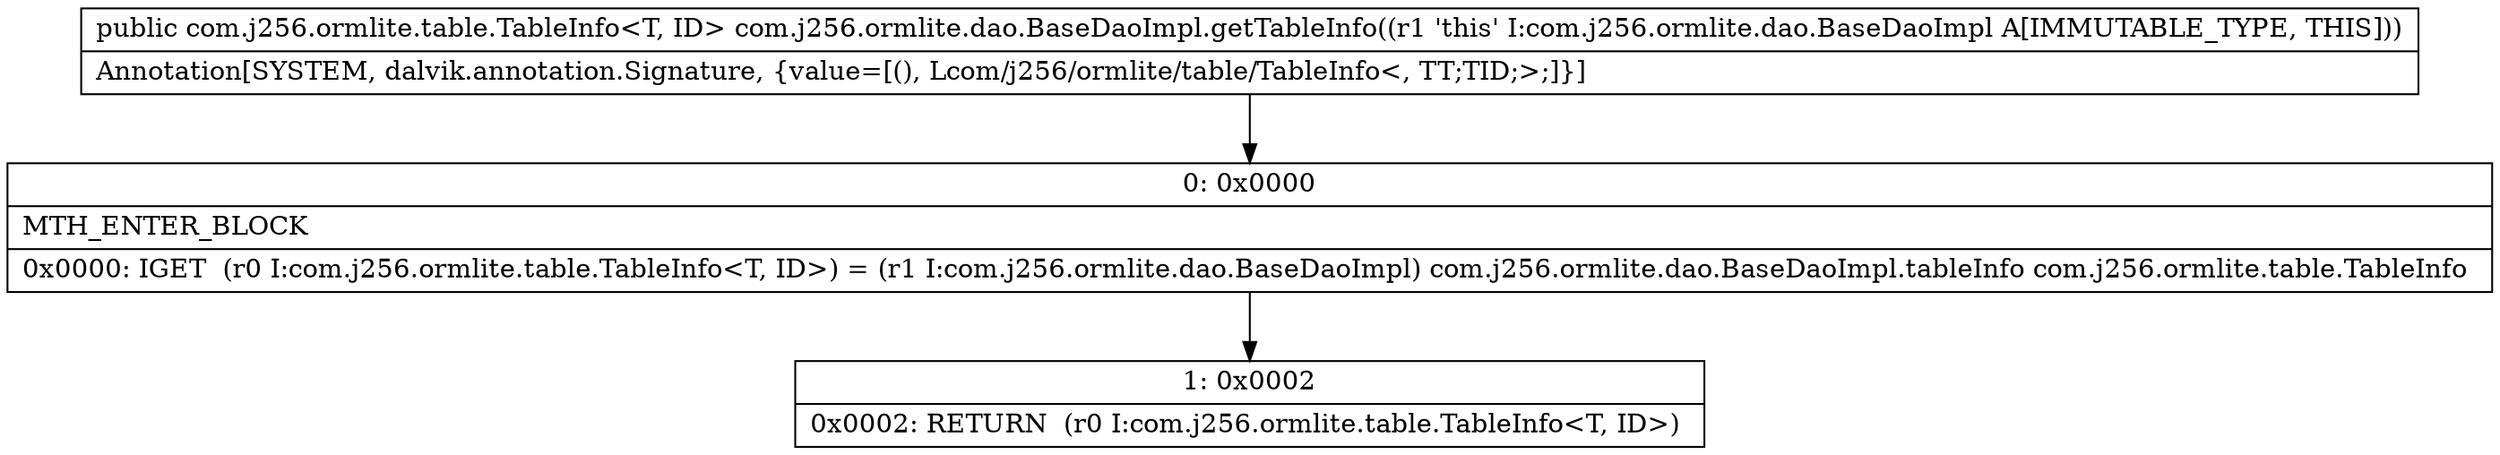 digraph "CFG forcom.j256.ormlite.dao.BaseDaoImpl.getTableInfo()Lcom\/j256\/ormlite\/table\/TableInfo;" {
Node_0 [shape=record,label="{0\:\ 0x0000|MTH_ENTER_BLOCK\l|0x0000: IGET  (r0 I:com.j256.ormlite.table.TableInfo\<T, ID\>) = (r1 I:com.j256.ormlite.dao.BaseDaoImpl) com.j256.ormlite.dao.BaseDaoImpl.tableInfo com.j256.ormlite.table.TableInfo \l}"];
Node_1 [shape=record,label="{1\:\ 0x0002|0x0002: RETURN  (r0 I:com.j256.ormlite.table.TableInfo\<T, ID\>) \l}"];
MethodNode[shape=record,label="{public com.j256.ormlite.table.TableInfo\<T, ID\> com.j256.ormlite.dao.BaseDaoImpl.getTableInfo((r1 'this' I:com.j256.ormlite.dao.BaseDaoImpl A[IMMUTABLE_TYPE, THIS]))  | Annotation[SYSTEM, dalvik.annotation.Signature, \{value=[(), Lcom\/j256\/ormlite\/table\/TableInfo\<, TT;TID;\>;]\}]\l}"];
MethodNode -> Node_0;
Node_0 -> Node_1;
}

